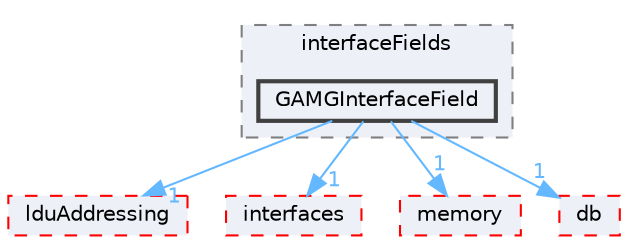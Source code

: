 digraph "src/OpenFOAM/matrices/lduMatrix/solvers/GAMG/interfaceFields/GAMGInterfaceField"
{
 // LATEX_PDF_SIZE
  bgcolor="transparent";
  edge [fontname=Helvetica,fontsize=10,labelfontname=Helvetica,labelfontsize=10];
  node [fontname=Helvetica,fontsize=10,shape=box,height=0.2,width=0.4];
  compound=true
  subgraph clusterdir_b7abb153e8987c9544a572b6404d8f9c {
    graph [ bgcolor="#edf0f7", pencolor="grey50", label="interfaceFields", fontname=Helvetica,fontsize=10 style="filled,dashed", URL="dir_b7abb153e8987c9544a572b6404d8f9c.html",tooltip=""]
  dir_f0ab06f54e2c4b8370e2b043667f6f6e [label="GAMGInterfaceField", fillcolor="#edf0f7", color="grey25", style="filled,bold", URL="dir_f0ab06f54e2c4b8370e2b043667f6f6e.html",tooltip=""];
  }
  dir_12547202c65033a69d4e18947f2fbe2a [label="lduAddressing", fillcolor="#edf0f7", color="red", style="filled,dashed", URL="dir_12547202c65033a69d4e18947f2fbe2a.html",tooltip=""];
  dir_354e0e3f4a321ccc8878de612aa38840 [label="interfaces", fillcolor="#edf0f7", color="red", style="filled,dashed", URL="dir_354e0e3f4a321ccc8878de612aa38840.html",tooltip=""];
  dir_385a22dcc2f7120acb0f1a7a832b3b8d [label="memory", fillcolor="#edf0f7", color="red", style="filled,dashed", URL="dir_385a22dcc2f7120acb0f1a7a832b3b8d.html",tooltip=""];
  dir_63c634f7a7cfd679ac26c67fb30fc32f [label="db", fillcolor="#edf0f7", color="red", style="filled,dashed", URL="dir_63c634f7a7cfd679ac26c67fb30fc32f.html",tooltip=""];
  dir_f0ab06f54e2c4b8370e2b043667f6f6e->dir_12547202c65033a69d4e18947f2fbe2a [headlabel="1", labeldistance=1.5 headhref="dir_001581_002109.html" href="dir_001581_002109.html" color="steelblue1" fontcolor="steelblue1"];
  dir_f0ab06f54e2c4b8370e2b043667f6f6e->dir_354e0e3f4a321ccc8878de612aa38840 [headlabel="1", labeldistance=1.5 headhref="dir_001581_001905.html" href="dir_001581_001905.html" color="steelblue1" fontcolor="steelblue1"];
  dir_f0ab06f54e2c4b8370e2b043667f6f6e->dir_385a22dcc2f7120acb0f1a7a832b3b8d [headlabel="1", labeldistance=1.5 headhref="dir_001581_002352.html" href="dir_001581_002352.html" color="steelblue1" fontcolor="steelblue1"];
  dir_f0ab06f54e2c4b8370e2b043667f6f6e->dir_63c634f7a7cfd679ac26c67fb30fc32f [headlabel="1", labeldistance=1.5 headhref="dir_001581_000817.html" href="dir_001581_000817.html" color="steelblue1" fontcolor="steelblue1"];
}
